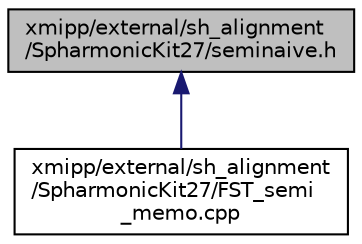 digraph "xmipp/external/sh_alignment/SpharmonicKit27/seminaive.h"
{
  edge [fontname="Helvetica",fontsize="10",labelfontname="Helvetica",labelfontsize="10"];
  node [fontname="Helvetica",fontsize="10",shape=record];
  Node1 [label="xmipp/external/sh_alignment\l/SpharmonicKit27/seminaive.h",height=0.2,width=0.4,color="black", fillcolor="grey75", style="filled", fontcolor="black"];
  Node1 -> Node2 [dir="back",color="midnightblue",fontsize="10",style="solid",fontname="Helvetica"];
  Node2 [label="xmipp/external/sh_alignment\l/SpharmonicKit27/FST_semi\l_memo.cpp",height=0.2,width=0.4,color="black", fillcolor="white", style="filled",URL="$FST__semi__memo_8cpp.html"];
}
